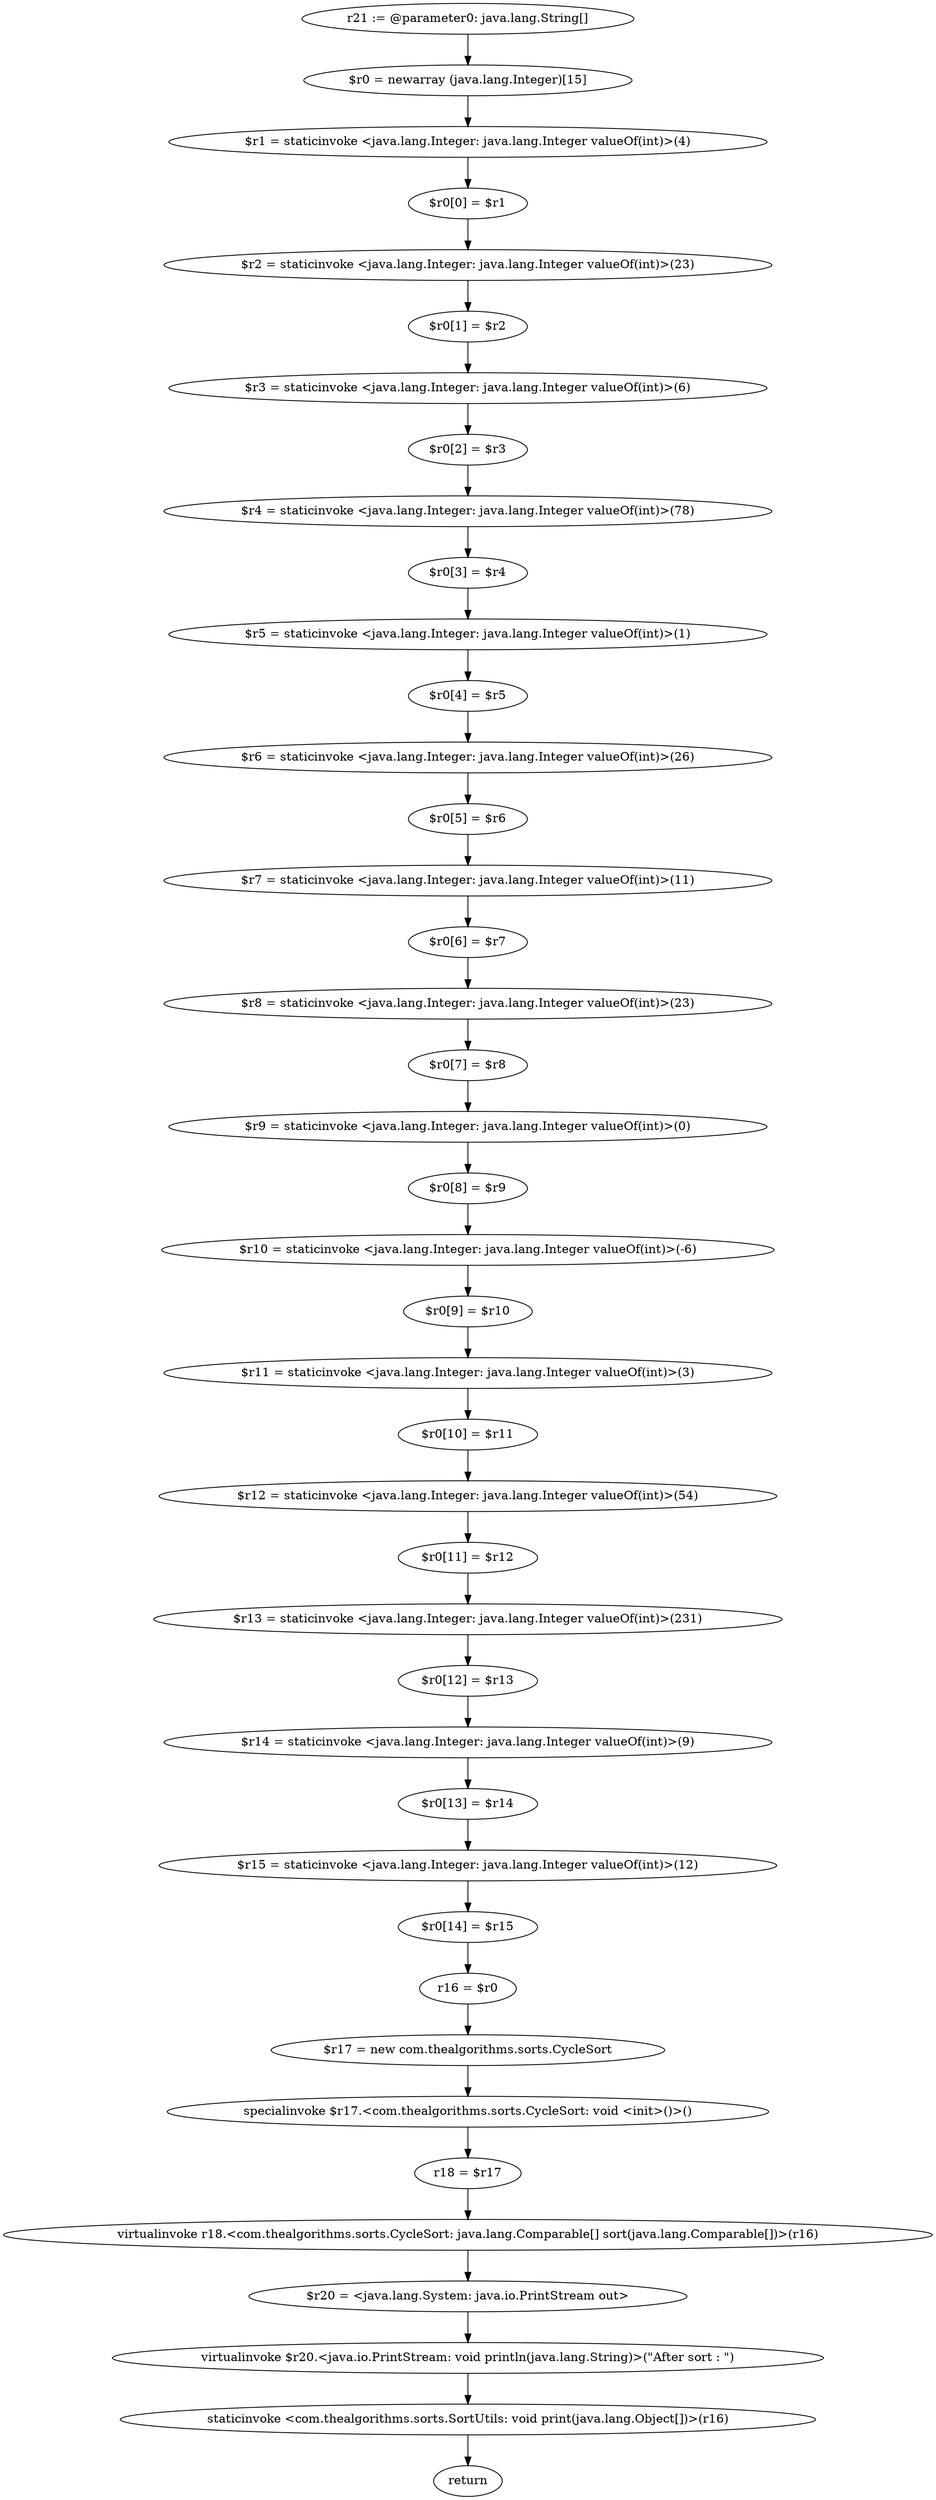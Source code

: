 digraph "unitGraph" {
    "r21 := @parameter0: java.lang.String[]"
    "$r0 = newarray (java.lang.Integer)[15]"
    "$r1 = staticinvoke <java.lang.Integer: java.lang.Integer valueOf(int)>(4)"
    "$r0[0] = $r1"
    "$r2 = staticinvoke <java.lang.Integer: java.lang.Integer valueOf(int)>(23)"
    "$r0[1] = $r2"
    "$r3 = staticinvoke <java.lang.Integer: java.lang.Integer valueOf(int)>(6)"
    "$r0[2] = $r3"
    "$r4 = staticinvoke <java.lang.Integer: java.lang.Integer valueOf(int)>(78)"
    "$r0[3] = $r4"
    "$r5 = staticinvoke <java.lang.Integer: java.lang.Integer valueOf(int)>(1)"
    "$r0[4] = $r5"
    "$r6 = staticinvoke <java.lang.Integer: java.lang.Integer valueOf(int)>(26)"
    "$r0[5] = $r6"
    "$r7 = staticinvoke <java.lang.Integer: java.lang.Integer valueOf(int)>(11)"
    "$r0[6] = $r7"
    "$r8 = staticinvoke <java.lang.Integer: java.lang.Integer valueOf(int)>(23)"
    "$r0[7] = $r8"
    "$r9 = staticinvoke <java.lang.Integer: java.lang.Integer valueOf(int)>(0)"
    "$r0[8] = $r9"
    "$r10 = staticinvoke <java.lang.Integer: java.lang.Integer valueOf(int)>(-6)"
    "$r0[9] = $r10"
    "$r11 = staticinvoke <java.lang.Integer: java.lang.Integer valueOf(int)>(3)"
    "$r0[10] = $r11"
    "$r12 = staticinvoke <java.lang.Integer: java.lang.Integer valueOf(int)>(54)"
    "$r0[11] = $r12"
    "$r13 = staticinvoke <java.lang.Integer: java.lang.Integer valueOf(int)>(231)"
    "$r0[12] = $r13"
    "$r14 = staticinvoke <java.lang.Integer: java.lang.Integer valueOf(int)>(9)"
    "$r0[13] = $r14"
    "$r15 = staticinvoke <java.lang.Integer: java.lang.Integer valueOf(int)>(12)"
    "$r0[14] = $r15"
    "r16 = $r0"
    "$r17 = new com.thealgorithms.sorts.CycleSort"
    "specialinvoke $r17.<com.thealgorithms.sorts.CycleSort: void <init>()>()"
    "r18 = $r17"
    "virtualinvoke r18.<com.thealgorithms.sorts.CycleSort: java.lang.Comparable[] sort(java.lang.Comparable[])>(r16)"
    "$r20 = <java.lang.System: java.io.PrintStream out>"
    "virtualinvoke $r20.<java.io.PrintStream: void println(java.lang.String)>(\"After sort : \")"
    "staticinvoke <com.thealgorithms.sorts.SortUtils: void print(java.lang.Object[])>(r16)"
    "return"
    "r21 := @parameter0: java.lang.String[]"->"$r0 = newarray (java.lang.Integer)[15]";
    "$r0 = newarray (java.lang.Integer)[15]"->"$r1 = staticinvoke <java.lang.Integer: java.lang.Integer valueOf(int)>(4)";
    "$r1 = staticinvoke <java.lang.Integer: java.lang.Integer valueOf(int)>(4)"->"$r0[0] = $r1";
    "$r0[0] = $r1"->"$r2 = staticinvoke <java.lang.Integer: java.lang.Integer valueOf(int)>(23)";
    "$r2 = staticinvoke <java.lang.Integer: java.lang.Integer valueOf(int)>(23)"->"$r0[1] = $r2";
    "$r0[1] = $r2"->"$r3 = staticinvoke <java.lang.Integer: java.lang.Integer valueOf(int)>(6)";
    "$r3 = staticinvoke <java.lang.Integer: java.lang.Integer valueOf(int)>(6)"->"$r0[2] = $r3";
    "$r0[2] = $r3"->"$r4 = staticinvoke <java.lang.Integer: java.lang.Integer valueOf(int)>(78)";
    "$r4 = staticinvoke <java.lang.Integer: java.lang.Integer valueOf(int)>(78)"->"$r0[3] = $r4";
    "$r0[3] = $r4"->"$r5 = staticinvoke <java.lang.Integer: java.lang.Integer valueOf(int)>(1)";
    "$r5 = staticinvoke <java.lang.Integer: java.lang.Integer valueOf(int)>(1)"->"$r0[4] = $r5";
    "$r0[4] = $r5"->"$r6 = staticinvoke <java.lang.Integer: java.lang.Integer valueOf(int)>(26)";
    "$r6 = staticinvoke <java.lang.Integer: java.lang.Integer valueOf(int)>(26)"->"$r0[5] = $r6";
    "$r0[5] = $r6"->"$r7 = staticinvoke <java.lang.Integer: java.lang.Integer valueOf(int)>(11)";
    "$r7 = staticinvoke <java.lang.Integer: java.lang.Integer valueOf(int)>(11)"->"$r0[6] = $r7";
    "$r0[6] = $r7"->"$r8 = staticinvoke <java.lang.Integer: java.lang.Integer valueOf(int)>(23)";
    "$r8 = staticinvoke <java.lang.Integer: java.lang.Integer valueOf(int)>(23)"->"$r0[7] = $r8";
    "$r0[7] = $r8"->"$r9 = staticinvoke <java.lang.Integer: java.lang.Integer valueOf(int)>(0)";
    "$r9 = staticinvoke <java.lang.Integer: java.lang.Integer valueOf(int)>(0)"->"$r0[8] = $r9";
    "$r0[8] = $r9"->"$r10 = staticinvoke <java.lang.Integer: java.lang.Integer valueOf(int)>(-6)";
    "$r10 = staticinvoke <java.lang.Integer: java.lang.Integer valueOf(int)>(-6)"->"$r0[9] = $r10";
    "$r0[9] = $r10"->"$r11 = staticinvoke <java.lang.Integer: java.lang.Integer valueOf(int)>(3)";
    "$r11 = staticinvoke <java.lang.Integer: java.lang.Integer valueOf(int)>(3)"->"$r0[10] = $r11";
    "$r0[10] = $r11"->"$r12 = staticinvoke <java.lang.Integer: java.lang.Integer valueOf(int)>(54)";
    "$r12 = staticinvoke <java.lang.Integer: java.lang.Integer valueOf(int)>(54)"->"$r0[11] = $r12";
    "$r0[11] = $r12"->"$r13 = staticinvoke <java.lang.Integer: java.lang.Integer valueOf(int)>(231)";
    "$r13 = staticinvoke <java.lang.Integer: java.lang.Integer valueOf(int)>(231)"->"$r0[12] = $r13";
    "$r0[12] = $r13"->"$r14 = staticinvoke <java.lang.Integer: java.lang.Integer valueOf(int)>(9)";
    "$r14 = staticinvoke <java.lang.Integer: java.lang.Integer valueOf(int)>(9)"->"$r0[13] = $r14";
    "$r0[13] = $r14"->"$r15 = staticinvoke <java.lang.Integer: java.lang.Integer valueOf(int)>(12)";
    "$r15 = staticinvoke <java.lang.Integer: java.lang.Integer valueOf(int)>(12)"->"$r0[14] = $r15";
    "$r0[14] = $r15"->"r16 = $r0";
    "r16 = $r0"->"$r17 = new com.thealgorithms.sorts.CycleSort";
    "$r17 = new com.thealgorithms.sorts.CycleSort"->"specialinvoke $r17.<com.thealgorithms.sorts.CycleSort: void <init>()>()";
    "specialinvoke $r17.<com.thealgorithms.sorts.CycleSort: void <init>()>()"->"r18 = $r17";
    "r18 = $r17"->"virtualinvoke r18.<com.thealgorithms.sorts.CycleSort: java.lang.Comparable[] sort(java.lang.Comparable[])>(r16)";
    "virtualinvoke r18.<com.thealgorithms.sorts.CycleSort: java.lang.Comparable[] sort(java.lang.Comparable[])>(r16)"->"$r20 = <java.lang.System: java.io.PrintStream out>";
    "$r20 = <java.lang.System: java.io.PrintStream out>"->"virtualinvoke $r20.<java.io.PrintStream: void println(java.lang.String)>(\"After sort : \")";
    "virtualinvoke $r20.<java.io.PrintStream: void println(java.lang.String)>(\"After sort : \")"->"staticinvoke <com.thealgorithms.sorts.SortUtils: void print(java.lang.Object[])>(r16)";
    "staticinvoke <com.thealgorithms.sorts.SortUtils: void print(java.lang.Object[])>(r16)"->"return";
}
